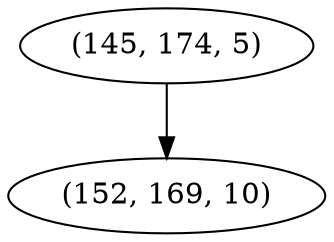 digraph tree {
    "(145, 174, 5)";
    "(152, 169, 10)";
    "(145, 174, 5)" -> "(152, 169, 10)";
}
